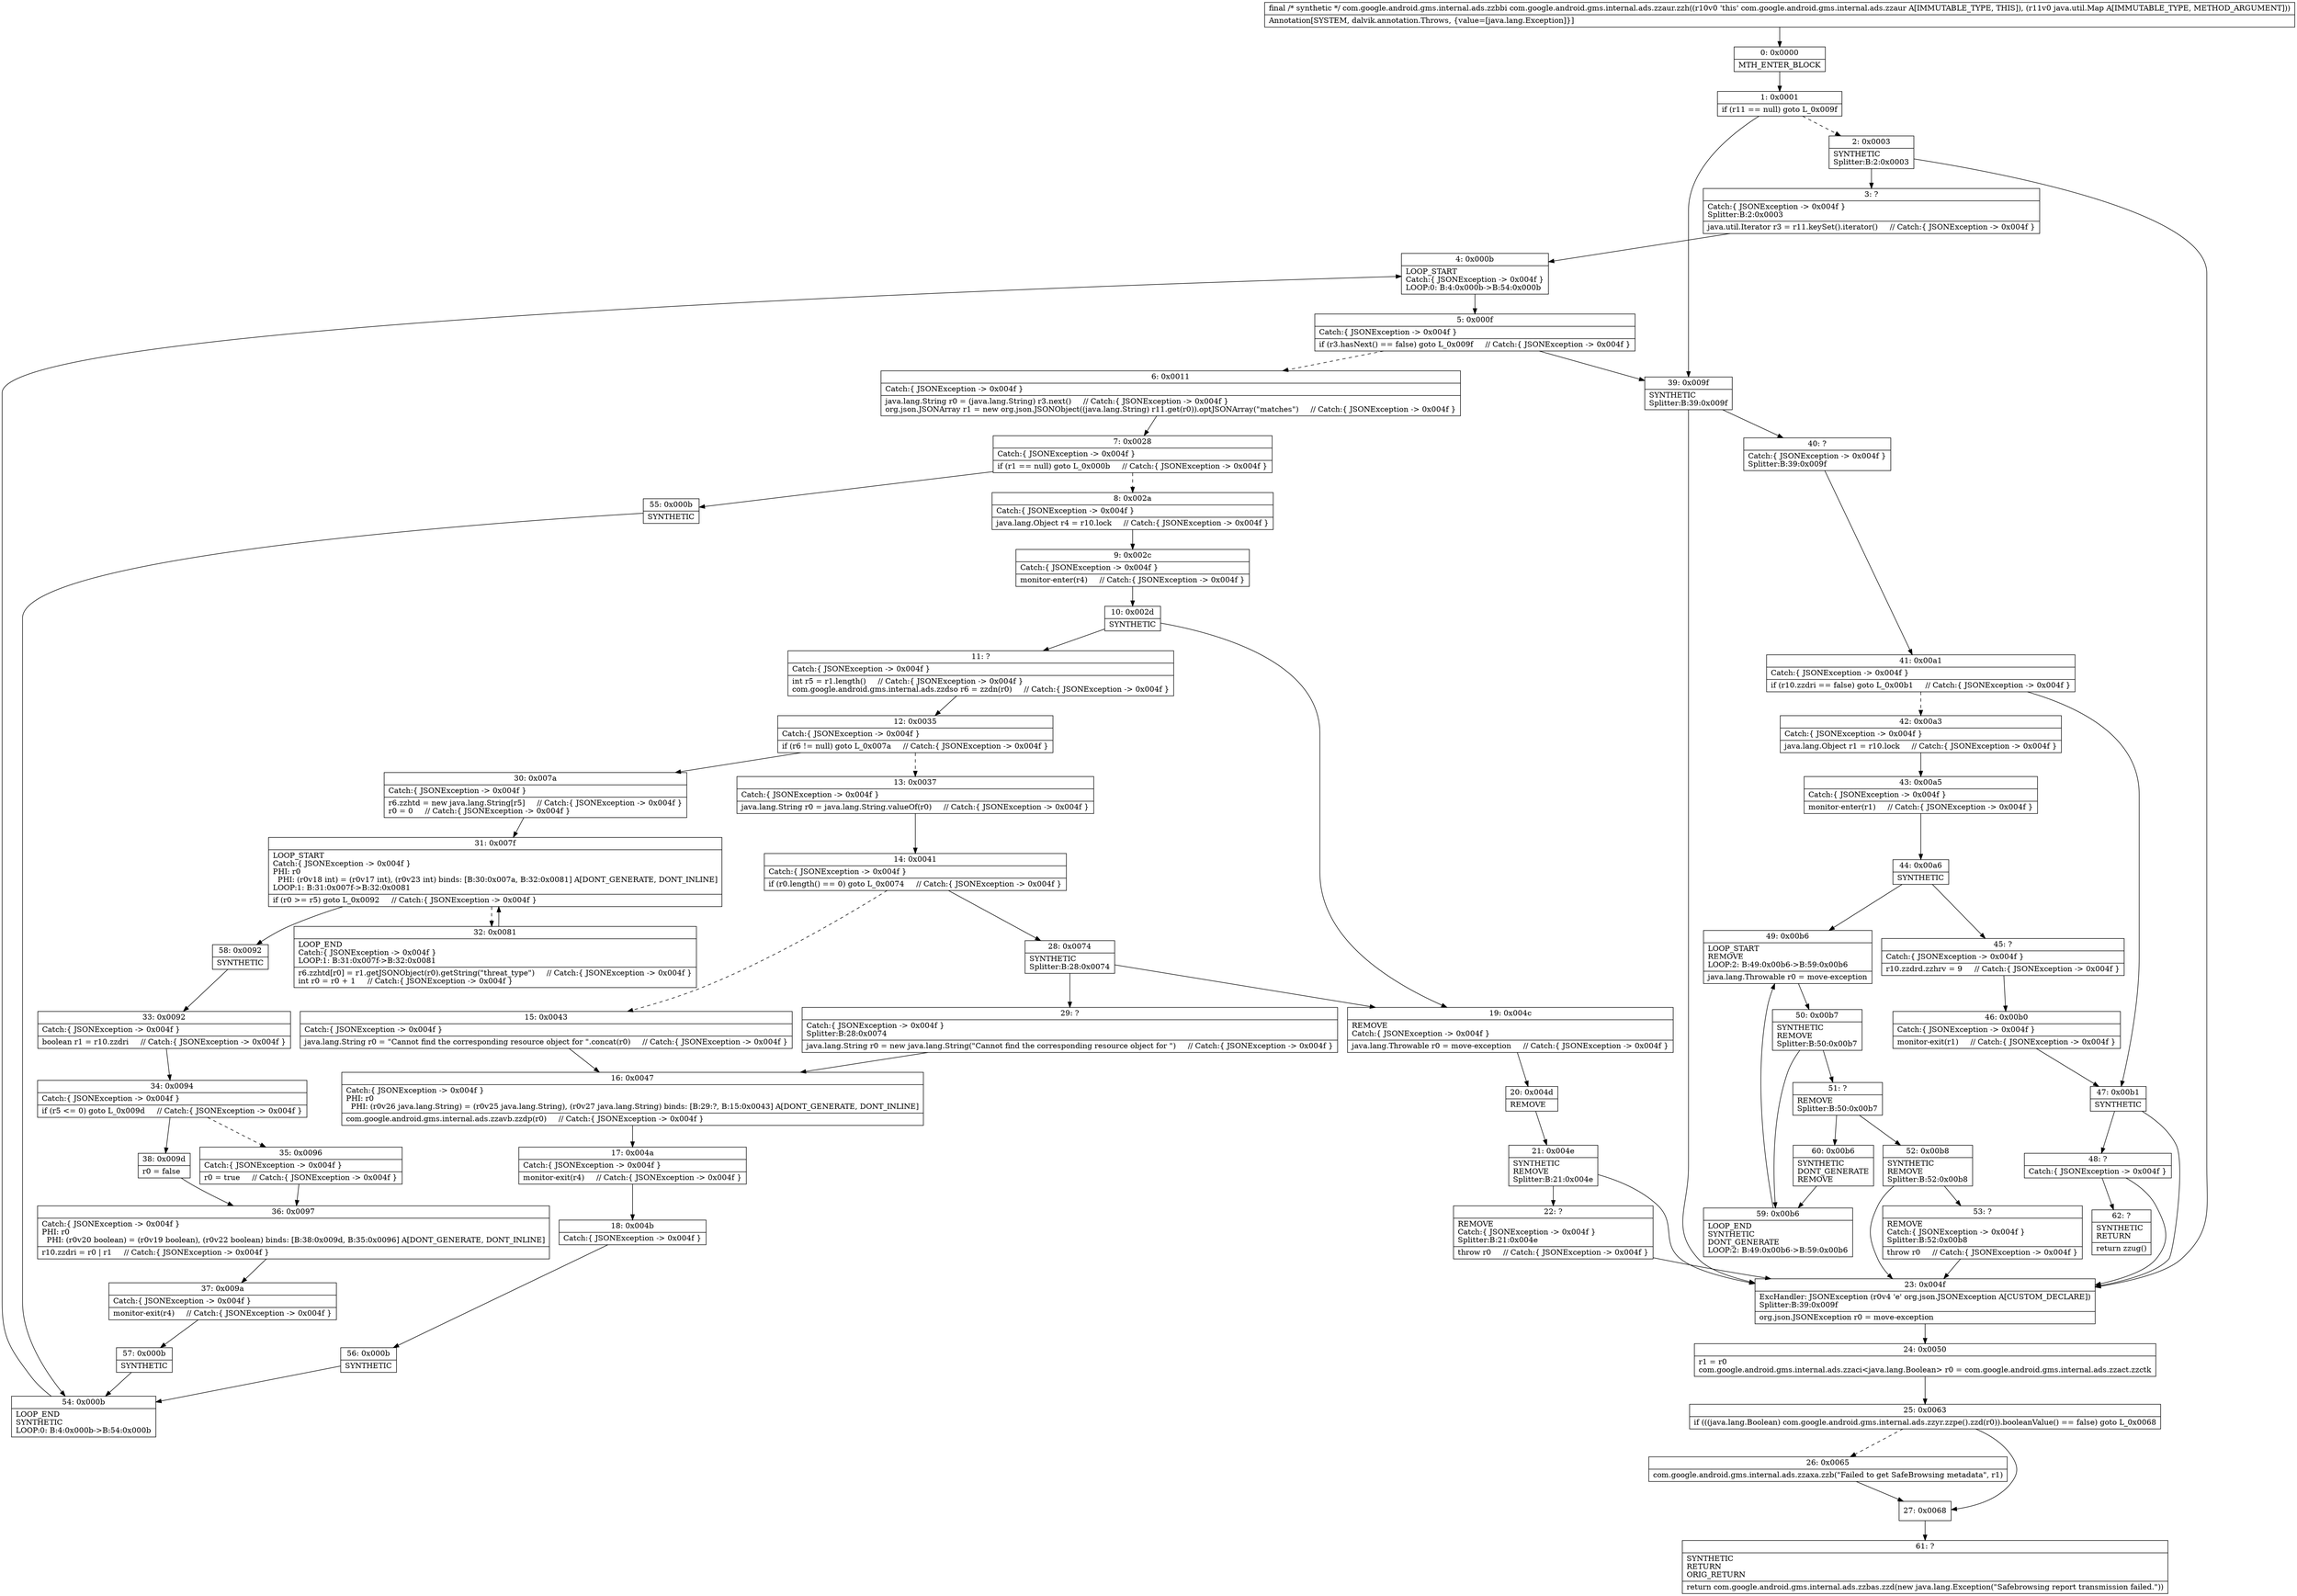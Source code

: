 digraph "CFG forcom.google.android.gms.internal.ads.zzaur.zzh(Ljava\/util\/Map;)Lcom\/google\/android\/gms\/internal\/ads\/zzbbi;" {
Node_0 [shape=record,label="{0\:\ 0x0000|MTH_ENTER_BLOCK\l}"];
Node_1 [shape=record,label="{1\:\ 0x0001|if (r11 == null) goto L_0x009f\l}"];
Node_2 [shape=record,label="{2\:\ 0x0003|SYNTHETIC\lSplitter:B:2:0x0003\l}"];
Node_3 [shape=record,label="{3\:\ ?|Catch:\{ JSONException \-\> 0x004f \}\lSplitter:B:2:0x0003\l|java.util.Iterator r3 = r11.keySet().iterator()     \/\/ Catch:\{ JSONException \-\> 0x004f \}\l}"];
Node_4 [shape=record,label="{4\:\ 0x000b|LOOP_START\lCatch:\{ JSONException \-\> 0x004f \}\lLOOP:0: B:4:0x000b\-\>B:54:0x000b\l}"];
Node_5 [shape=record,label="{5\:\ 0x000f|Catch:\{ JSONException \-\> 0x004f \}\l|if (r3.hasNext() == false) goto L_0x009f     \/\/ Catch:\{ JSONException \-\> 0x004f \}\l}"];
Node_6 [shape=record,label="{6\:\ 0x0011|Catch:\{ JSONException \-\> 0x004f \}\l|java.lang.String r0 = (java.lang.String) r3.next()     \/\/ Catch:\{ JSONException \-\> 0x004f \}\lorg.json.JSONArray r1 = new org.json.JSONObject((java.lang.String) r11.get(r0)).optJSONArray(\"matches\")     \/\/ Catch:\{ JSONException \-\> 0x004f \}\l}"];
Node_7 [shape=record,label="{7\:\ 0x0028|Catch:\{ JSONException \-\> 0x004f \}\l|if (r1 == null) goto L_0x000b     \/\/ Catch:\{ JSONException \-\> 0x004f \}\l}"];
Node_8 [shape=record,label="{8\:\ 0x002a|Catch:\{ JSONException \-\> 0x004f \}\l|java.lang.Object r4 = r10.lock     \/\/ Catch:\{ JSONException \-\> 0x004f \}\l}"];
Node_9 [shape=record,label="{9\:\ 0x002c|Catch:\{ JSONException \-\> 0x004f \}\l|monitor\-enter(r4)     \/\/ Catch:\{ JSONException \-\> 0x004f \}\l}"];
Node_10 [shape=record,label="{10\:\ 0x002d|SYNTHETIC\l}"];
Node_11 [shape=record,label="{11\:\ ?|Catch:\{ JSONException \-\> 0x004f \}\l|int r5 = r1.length()     \/\/ Catch:\{ JSONException \-\> 0x004f \}\lcom.google.android.gms.internal.ads.zzdso r6 = zzdn(r0)     \/\/ Catch:\{ JSONException \-\> 0x004f \}\l}"];
Node_12 [shape=record,label="{12\:\ 0x0035|Catch:\{ JSONException \-\> 0x004f \}\l|if (r6 != null) goto L_0x007a     \/\/ Catch:\{ JSONException \-\> 0x004f \}\l}"];
Node_13 [shape=record,label="{13\:\ 0x0037|Catch:\{ JSONException \-\> 0x004f \}\l|java.lang.String r0 = java.lang.String.valueOf(r0)     \/\/ Catch:\{ JSONException \-\> 0x004f \}\l}"];
Node_14 [shape=record,label="{14\:\ 0x0041|Catch:\{ JSONException \-\> 0x004f \}\l|if (r0.length() == 0) goto L_0x0074     \/\/ Catch:\{ JSONException \-\> 0x004f \}\l}"];
Node_15 [shape=record,label="{15\:\ 0x0043|Catch:\{ JSONException \-\> 0x004f \}\l|java.lang.String r0 = \"Cannot find the corresponding resource object for \".concat(r0)     \/\/ Catch:\{ JSONException \-\> 0x004f \}\l}"];
Node_16 [shape=record,label="{16\:\ 0x0047|Catch:\{ JSONException \-\> 0x004f \}\lPHI: r0 \l  PHI: (r0v26 java.lang.String) = (r0v25 java.lang.String), (r0v27 java.lang.String) binds: [B:29:?, B:15:0x0043] A[DONT_GENERATE, DONT_INLINE]\l|com.google.android.gms.internal.ads.zzavb.zzdp(r0)     \/\/ Catch:\{ JSONException \-\> 0x004f \}\l}"];
Node_17 [shape=record,label="{17\:\ 0x004a|Catch:\{ JSONException \-\> 0x004f \}\l|monitor\-exit(r4)     \/\/ Catch:\{ JSONException \-\> 0x004f \}\l}"];
Node_18 [shape=record,label="{18\:\ 0x004b|Catch:\{ JSONException \-\> 0x004f \}\l}"];
Node_19 [shape=record,label="{19\:\ 0x004c|REMOVE\lCatch:\{ JSONException \-\> 0x004f \}\l|java.lang.Throwable r0 = move\-exception     \/\/ Catch:\{ JSONException \-\> 0x004f \}\l}"];
Node_20 [shape=record,label="{20\:\ 0x004d|REMOVE\l}"];
Node_21 [shape=record,label="{21\:\ 0x004e|SYNTHETIC\lREMOVE\lSplitter:B:21:0x004e\l}"];
Node_22 [shape=record,label="{22\:\ ?|REMOVE\lCatch:\{ JSONException \-\> 0x004f \}\lSplitter:B:21:0x004e\l|throw r0     \/\/ Catch:\{ JSONException \-\> 0x004f \}\l}"];
Node_23 [shape=record,label="{23\:\ 0x004f|ExcHandler: JSONException (r0v4 'e' org.json.JSONException A[CUSTOM_DECLARE])\lSplitter:B:39:0x009f\l|org.json.JSONException r0 = move\-exception\l}"];
Node_24 [shape=record,label="{24\:\ 0x0050|r1 = r0\lcom.google.android.gms.internal.ads.zzaci\<java.lang.Boolean\> r0 = com.google.android.gms.internal.ads.zzact.zzctk\l}"];
Node_25 [shape=record,label="{25\:\ 0x0063|if (((java.lang.Boolean) com.google.android.gms.internal.ads.zzyr.zzpe().zzd(r0)).booleanValue() == false) goto L_0x0068\l}"];
Node_26 [shape=record,label="{26\:\ 0x0065|com.google.android.gms.internal.ads.zzaxa.zzb(\"Failed to get SafeBrowsing metadata\", r1)\l}"];
Node_27 [shape=record,label="{27\:\ 0x0068}"];
Node_28 [shape=record,label="{28\:\ 0x0074|SYNTHETIC\lSplitter:B:28:0x0074\l}"];
Node_29 [shape=record,label="{29\:\ ?|Catch:\{ JSONException \-\> 0x004f \}\lSplitter:B:28:0x0074\l|java.lang.String r0 = new java.lang.String(\"Cannot find the corresponding resource object for \")     \/\/ Catch:\{ JSONException \-\> 0x004f \}\l}"];
Node_30 [shape=record,label="{30\:\ 0x007a|Catch:\{ JSONException \-\> 0x004f \}\l|r6.zzhtd = new java.lang.String[r5]     \/\/ Catch:\{ JSONException \-\> 0x004f \}\lr0 = 0     \/\/ Catch:\{ JSONException \-\> 0x004f \}\l}"];
Node_31 [shape=record,label="{31\:\ 0x007f|LOOP_START\lCatch:\{ JSONException \-\> 0x004f \}\lPHI: r0 \l  PHI: (r0v18 int) = (r0v17 int), (r0v23 int) binds: [B:30:0x007a, B:32:0x0081] A[DONT_GENERATE, DONT_INLINE]\lLOOP:1: B:31:0x007f\-\>B:32:0x0081\l|if (r0 \>= r5) goto L_0x0092     \/\/ Catch:\{ JSONException \-\> 0x004f \}\l}"];
Node_32 [shape=record,label="{32\:\ 0x0081|LOOP_END\lCatch:\{ JSONException \-\> 0x004f \}\lLOOP:1: B:31:0x007f\-\>B:32:0x0081\l|r6.zzhtd[r0] = r1.getJSONObject(r0).getString(\"threat_type\")     \/\/ Catch:\{ JSONException \-\> 0x004f \}\lint r0 = r0 + 1     \/\/ Catch:\{ JSONException \-\> 0x004f \}\l}"];
Node_33 [shape=record,label="{33\:\ 0x0092|Catch:\{ JSONException \-\> 0x004f \}\l|boolean r1 = r10.zzdri     \/\/ Catch:\{ JSONException \-\> 0x004f \}\l}"];
Node_34 [shape=record,label="{34\:\ 0x0094|Catch:\{ JSONException \-\> 0x004f \}\l|if (r5 \<= 0) goto L_0x009d     \/\/ Catch:\{ JSONException \-\> 0x004f \}\l}"];
Node_35 [shape=record,label="{35\:\ 0x0096|Catch:\{ JSONException \-\> 0x004f \}\l|r0 = true     \/\/ Catch:\{ JSONException \-\> 0x004f \}\l}"];
Node_36 [shape=record,label="{36\:\ 0x0097|Catch:\{ JSONException \-\> 0x004f \}\lPHI: r0 \l  PHI: (r0v20 boolean) = (r0v19 boolean), (r0v22 boolean) binds: [B:38:0x009d, B:35:0x0096] A[DONT_GENERATE, DONT_INLINE]\l|r10.zzdri = r0 \| r1     \/\/ Catch:\{ JSONException \-\> 0x004f \}\l}"];
Node_37 [shape=record,label="{37\:\ 0x009a|Catch:\{ JSONException \-\> 0x004f \}\l|monitor\-exit(r4)     \/\/ Catch:\{ JSONException \-\> 0x004f \}\l}"];
Node_38 [shape=record,label="{38\:\ 0x009d|r0 = false\l}"];
Node_39 [shape=record,label="{39\:\ 0x009f|SYNTHETIC\lSplitter:B:39:0x009f\l}"];
Node_40 [shape=record,label="{40\:\ ?|Catch:\{ JSONException \-\> 0x004f \}\lSplitter:B:39:0x009f\l}"];
Node_41 [shape=record,label="{41\:\ 0x00a1|Catch:\{ JSONException \-\> 0x004f \}\l|if (r10.zzdri == false) goto L_0x00b1     \/\/ Catch:\{ JSONException \-\> 0x004f \}\l}"];
Node_42 [shape=record,label="{42\:\ 0x00a3|Catch:\{ JSONException \-\> 0x004f \}\l|java.lang.Object r1 = r10.lock     \/\/ Catch:\{ JSONException \-\> 0x004f \}\l}"];
Node_43 [shape=record,label="{43\:\ 0x00a5|Catch:\{ JSONException \-\> 0x004f \}\l|monitor\-enter(r1)     \/\/ Catch:\{ JSONException \-\> 0x004f \}\l}"];
Node_44 [shape=record,label="{44\:\ 0x00a6|SYNTHETIC\l}"];
Node_45 [shape=record,label="{45\:\ ?|Catch:\{ JSONException \-\> 0x004f \}\l|r10.zzdrd.zzhrv = 9     \/\/ Catch:\{ JSONException \-\> 0x004f \}\l}"];
Node_46 [shape=record,label="{46\:\ 0x00b0|Catch:\{ JSONException \-\> 0x004f \}\l|monitor\-exit(r1)     \/\/ Catch:\{ JSONException \-\> 0x004f \}\l}"];
Node_47 [shape=record,label="{47\:\ 0x00b1|SYNTHETIC\l}"];
Node_48 [shape=record,label="{48\:\ ?|Catch:\{ JSONException \-\> 0x004f \}\l}"];
Node_49 [shape=record,label="{49\:\ 0x00b6|LOOP_START\lREMOVE\lLOOP:2: B:49:0x00b6\-\>B:59:0x00b6\l|java.lang.Throwable r0 = move\-exception\l}"];
Node_50 [shape=record,label="{50\:\ 0x00b7|SYNTHETIC\lREMOVE\lSplitter:B:50:0x00b7\l}"];
Node_51 [shape=record,label="{51\:\ ?|REMOVE\lSplitter:B:50:0x00b7\l}"];
Node_52 [shape=record,label="{52\:\ 0x00b8|SYNTHETIC\lREMOVE\lSplitter:B:52:0x00b8\l}"];
Node_53 [shape=record,label="{53\:\ ?|REMOVE\lCatch:\{ JSONException \-\> 0x004f \}\lSplitter:B:52:0x00b8\l|throw r0     \/\/ Catch:\{ JSONException \-\> 0x004f \}\l}"];
Node_54 [shape=record,label="{54\:\ 0x000b|LOOP_END\lSYNTHETIC\lLOOP:0: B:4:0x000b\-\>B:54:0x000b\l}"];
Node_55 [shape=record,label="{55\:\ 0x000b|SYNTHETIC\l}"];
Node_56 [shape=record,label="{56\:\ 0x000b|SYNTHETIC\l}"];
Node_57 [shape=record,label="{57\:\ 0x000b|SYNTHETIC\l}"];
Node_58 [shape=record,label="{58\:\ 0x0092|SYNTHETIC\l}"];
Node_59 [shape=record,label="{59\:\ 0x00b6|LOOP_END\lSYNTHETIC\lDONT_GENERATE\lLOOP:2: B:49:0x00b6\-\>B:59:0x00b6\l}"];
Node_60 [shape=record,label="{60\:\ 0x00b6|SYNTHETIC\lDONT_GENERATE\lREMOVE\l}"];
Node_61 [shape=record,label="{61\:\ ?|SYNTHETIC\lRETURN\lORIG_RETURN\l|return com.google.android.gms.internal.ads.zzbas.zzd(new java.lang.Exception(\"Safebrowsing report transmission failed.\"))\l}"];
Node_62 [shape=record,label="{62\:\ ?|SYNTHETIC\lRETURN\l|return zzug()\l}"];
MethodNode[shape=record,label="{final \/* synthetic *\/ com.google.android.gms.internal.ads.zzbbi com.google.android.gms.internal.ads.zzaur.zzh((r10v0 'this' com.google.android.gms.internal.ads.zzaur A[IMMUTABLE_TYPE, THIS]), (r11v0 java.util.Map A[IMMUTABLE_TYPE, METHOD_ARGUMENT]))  | Annotation[SYSTEM, dalvik.annotation.Throws, \{value=[java.lang.Exception]\}]\l}"];
MethodNode -> Node_0;
Node_0 -> Node_1;
Node_1 -> Node_2[style=dashed];
Node_1 -> Node_39;
Node_2 -> Node_3;
Node_2 -> Node_23;
Node_3 -> Node_4;
Node_4 -> Node_5;
Node_5 -> Node_6[style=dashed];
Node_5 -> Node_39;
Node_6 -> Node_7;
Node_7 -> Node_8[style=dashed];
Node_7 -> Node_55;
Node_8 -> Node_9;
Node_9 -> Node_10;
Node_10 -> Node_11;
Node_10 -> Node_19;
Node_11 -> Node_12;
Node_12 -> Node_13[style=dashed];
Node_12 -> Node_30;
Node_13 -> Node_14;
Node_14 -> Node_15[style=dashed];
Node_14 -> Node_28;
Node_15 -> Node_16;
Node_16 -> Node_17;
Node_17 -> Node_18;
Node_18 -> Node_56;
Node_19 -> Node_20;
Node_20 -> Node_21;
Node_21 -> Node_22;
Node_21 -> Node_23;
Node_22 -> Node_23;
Node_23 -> Node_24;
Node_24 -> Node_25;
Node_25 -> Node_26[style=dashed];
Node_25 -> Node_27;
Node_26 -> Node_27;
Node_27 -> Node_61;
Node_28 -> Node_29;
Node_28 -> Node_19;
Node_29 -> Node_16;
Node_30 -> Node_31;
Node_31 -> Node_32[style=dashed];
Node_31 -> Node_58;
Node_32 -> Node_31;
Node_33 -> Node_34;
Node_34 -> Node_35[style=dashed];
Node_34 -> Node_38;
Node_35 -> Node_36;
Node_36 -> Node_37;
Node_37 -> Node_57;
Node_38 -> Node_36;
Node_39 -> Node_40;
Node_39 -> Node_23;
Node_40 -> Node_41;
Node_41 -> Node_42[style=dashed];
Node_41 -> Node_47;
Node_42 -> Node_43;
Node_43 -> Node_44;
Node_44 -> Node_45;
Node_44 -> Node_49;
Node_45 -> Node_46;
Node_46 -> Node_47;
Node_47 -> Node_48;
Node_47 -> Node_23;
Node_48 -> Node_23;
Node_48 -> Node_62;
Node_49 -> Node_50;
Node_50 -> Node_51;
Node_50 -> Node_59;
Node_51 -> Node_52;
Node_51 -> Node_60;
Node_52 -> Node_53;
Node_52 -> Node_23;
Node_53 -> Node_23;
Node_54 -> Node_4;
Node_55 -> Node_54;
Node_56 -> Node_54;
Node_57 -> Node_54;
Node_58 -> Node_33;
Node_59 -> Node_49;
Node_60 -> Node_59;
}

